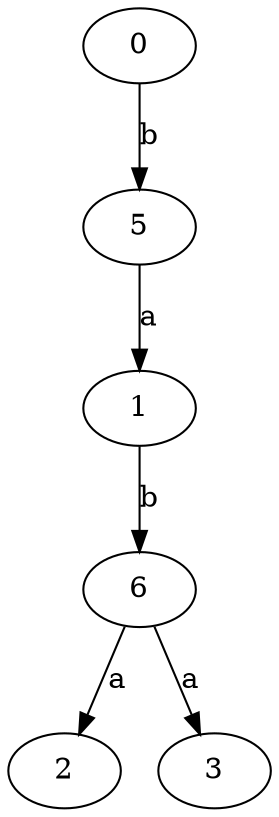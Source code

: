 strict digraph  {
0;
1;
2;
3;
5;
6;
0 -> 5  [label=b];
1 -> 6  [label=b];
5 -> 1  [label=a];
6 -> 2  [label=a];
6 -> 3  [label=a];
}
